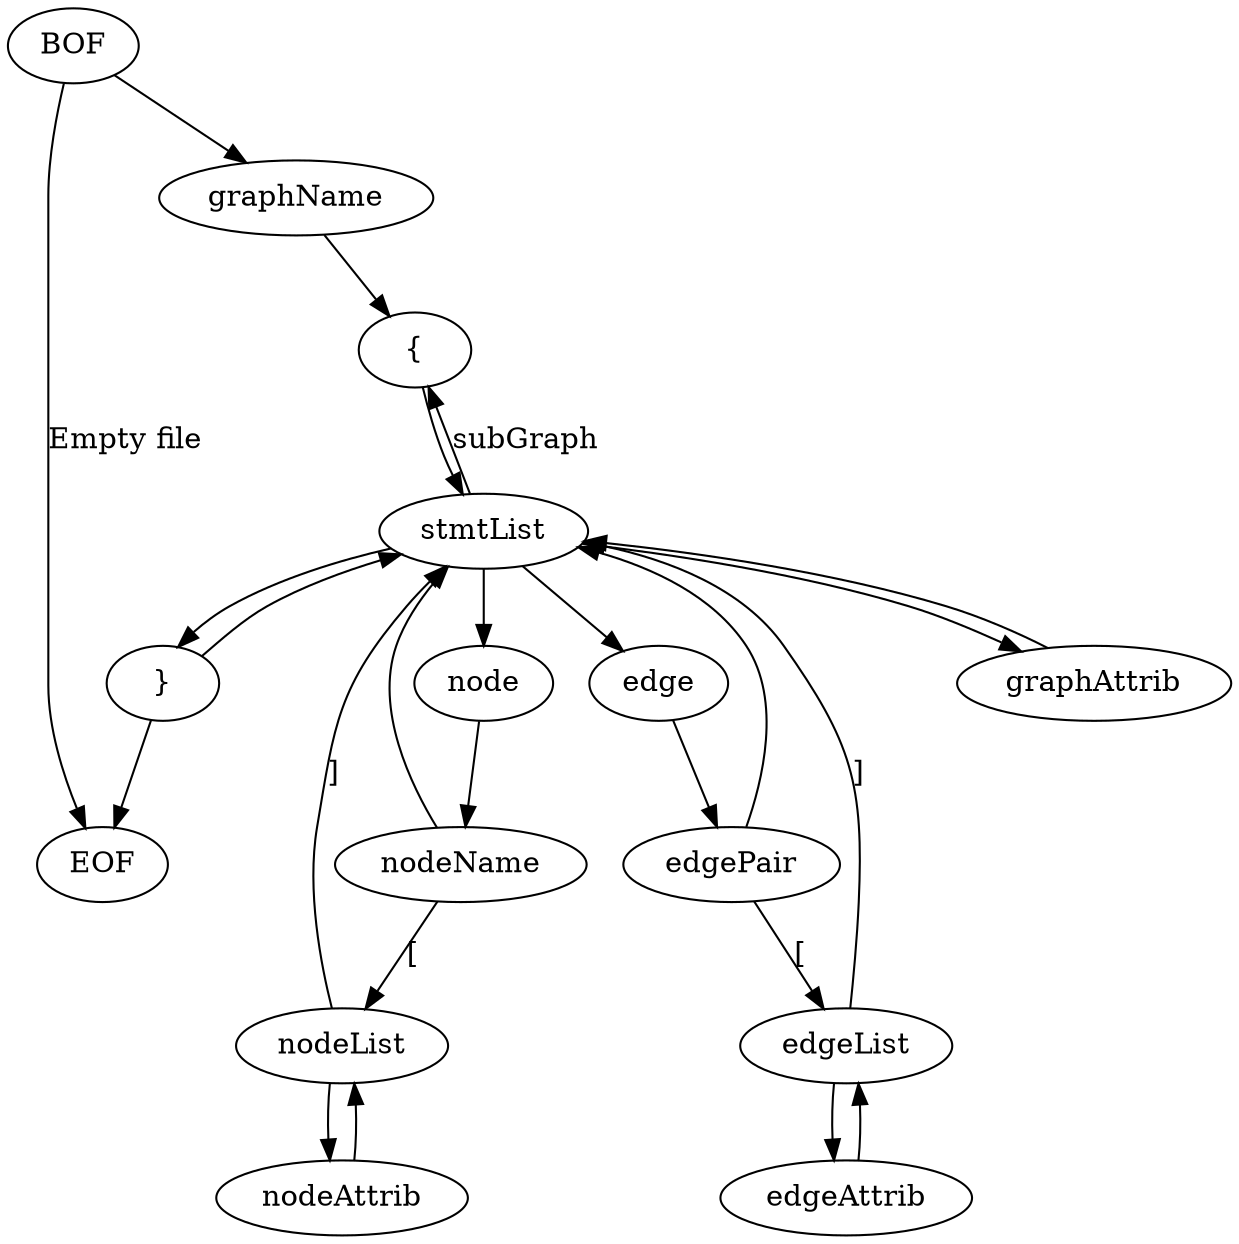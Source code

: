 digraph "DotFileParser" {
    size="12.8,10.24";
    "node0" [ label="BOF" shape=ellipse ];
    "node1" [ label="EOF" shape=ellipse ];
    "node2" [ label="graphName" shape=ellipse ];
    "node3" [ label="{" shape=ellipse ];
    "node4" [ label="stmtList" shape=ellipse ];
    "node5" [ label="graphAttrib" shape=ellipse ];
    "node6" [ label="node" shape=ellipse ];
    "node7" [ label="edge" shape=ellipse ];
    "node8" [ label="}" shape=ellipse ];
    "node9" [ label="nodeName" shape=ellipse ];
    "node10" [ label="edgePair" shape=ellipse ];
    "node11" [ label="nodeList" shape=ellipse ];
    "node12" [ label="edgeList" shape=ellipse ];
    "node13" [ label="nodeAttrib" shape=ellipse ];
    "node14" [ label="edgeAttrib" shape=ellipse ];
    "node0" -> "node1" [ color=black fontcolor=black label="Empty file" ];
    "node0" -> "node2" [ color=black ];
    "node2" -> "node3" [ color=black ];
    "node3" -> "node4" [ color=black ];
    "node4" -> "node5" [ color=black ];
    "node5" -> "node4" [ color=black ];
    "node4" -> "node6" [ color=black ];
    "node4" -> "node7" [ color=black ];
    "node4" -> "node3" [ color=black fontcolor=black label="subGraph" ];
    "node4" -> "node8" [ color=black ];
    "node8" -> "node4" [ color=black ];
    "node8" -> "node1" [ color=black ];
    "node6" -> "node9" [ color=black ];
    "node7" -> "node10" [ color=black ];
    "node9" -> "node11" [ color=black fontcolor=black label="[" ];
    "node9" -> "node4" [ color=black ];
    "node10" -> "node12" [ color=black fontcolor=black label="[" ];
    "node10" -> "node4" [ color=black ];
    "node11" -> "node4" [ color=black fontcolor=black label="]" ];
    "node12" -> "node4" [ color=black fontcolor=black label="]" ];
    "node11" -> "node13" [ color=black ];
    "node13" -> "node11" [ color=black ];
    "node12" -> "node14" [ color=black ];
    "node14" -> "node12" [ color=black ];
}